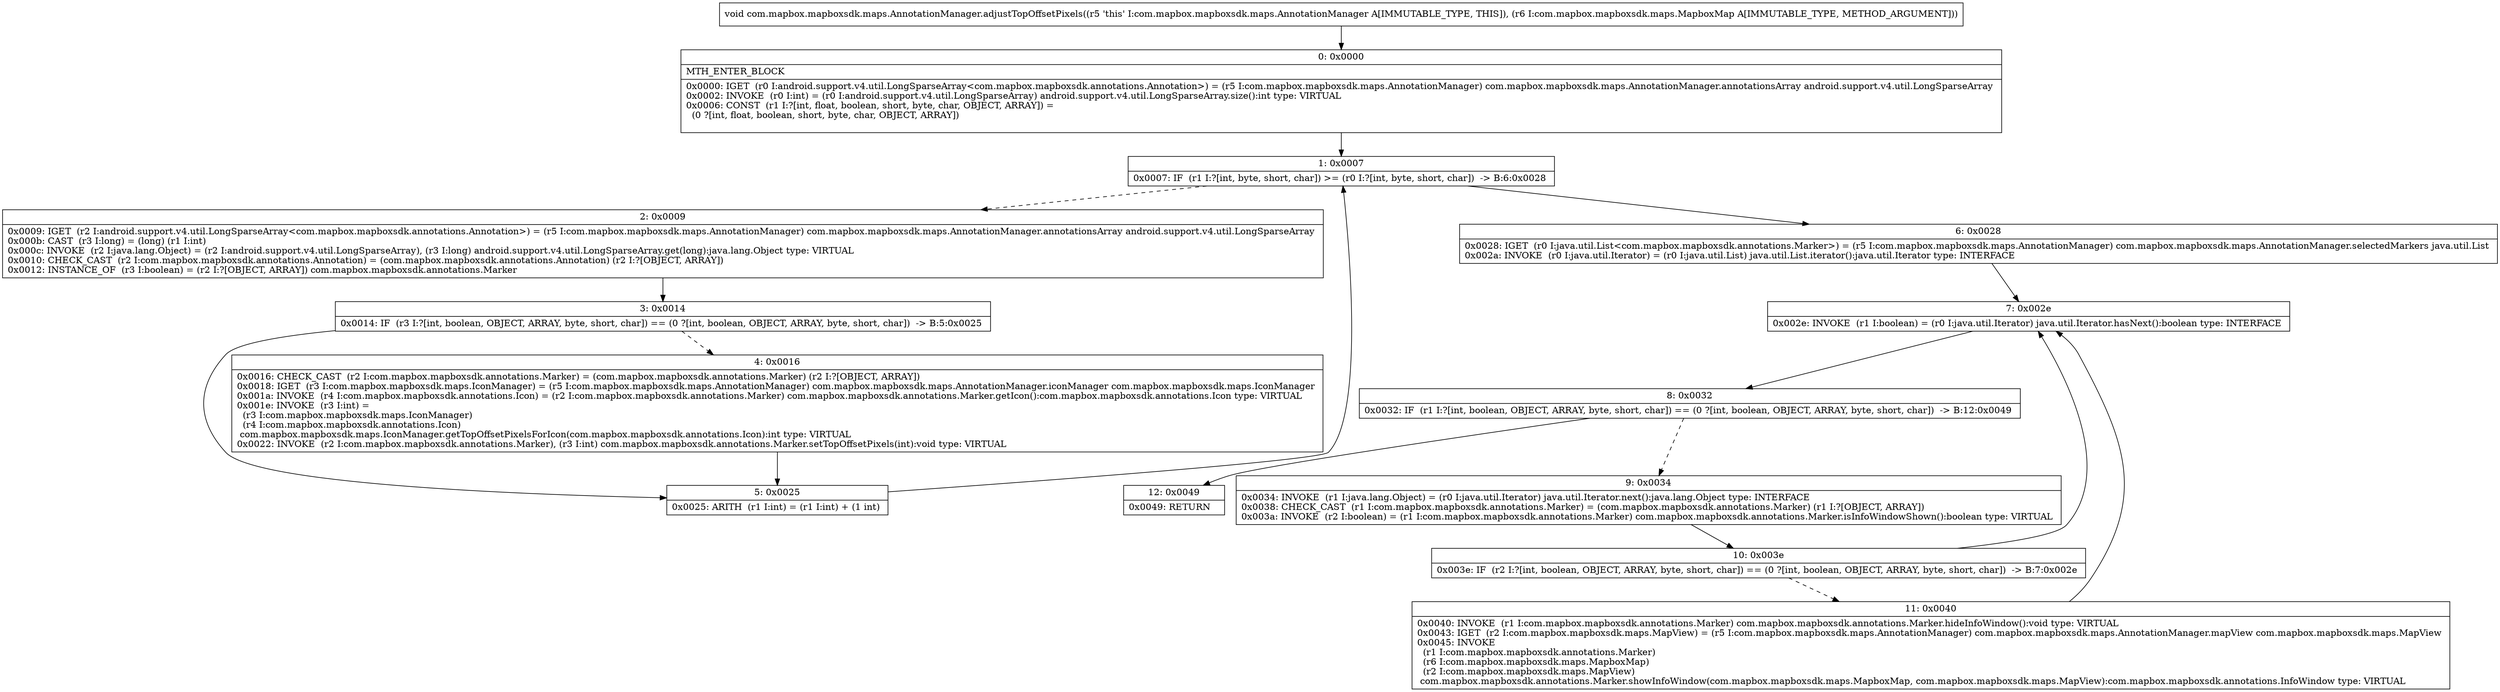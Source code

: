digraph "CFG forcom.mapbox.mapboxsdk.maps.AnnotationManager.adjustTopOffsetPixels(Lcom\/mapbox\/mapboxsdk\/maps\/MapboxMap;)V" {
Node_0 [shape=record,label="{0\:\ 0x0000|MTH_ENTER_BLOCK\l|0x0000: IGET  (r0 I:android.support.v4.util.LongSparseArray\<com.mapbox.mapboxsdk.annotations.Annotation\>) = (r5 I:com.mapbox.mapboxsdk.maps.AnnotationManager) com.mapbox.mapboxsdk.maps.AnnotationManager.annotationsArray android.support.v4.util.LongSparseArray \l0x0002: INVOKE  (r0 I:int) = (r0 I:android.support.v4.util.LongSparseArray) android.support.v4.util.LongSparseArray.size():int type: VIRTUAL \l0x0006: CONST  (r1 I:?[int, float, boolean, short, byte, char, OBJECT, ARRAY]) = \l  (0 ?[int, float, boolean, short, byte, char, OBJECT, ARRAY])\l \l}"];
Node_1 [shape=record,label="{1\:\ 0x0007|0x0007: IF  (r1 I:?[int, byte, short, char]) \>= (r0 I:?[int, byte, short, char])  \-\> B:6:0x0028 \l}"];
Node_2 [shape=record,label="{2\:\ 0x0009|0x0009: IGET  (r2 I:android.support.v4.util.LongSparseArray\<com.mapbox.mapboxsdk.annotations.Annotation\>) = (r5 I:com.mapbox.mapboxsdk.maps.AnnotationManager) com.mapbox.mapboxsdk.maps.AnnotationManager.annotationsArray android.support.v4.util.LongSparseArray \l0x000b: CAST  (r3 I:long) = (long) (r1 I:int) \l0x000c: INVOKE  (r2 I:java.lang.Object) = (r2 I:android.support.v4.util.LongSparseArray), (r3 I:long) android.support.v4.util.LongSparseArray.get(long):java.lang.Object type: VIRTUAL \l0x0010: CHECK_CAST  (r2 I:com.mapbox.mapboxsdk.annotations.Annotation) = (com.mapbox.mapboxsdk.annotations.Annotation) (r2 I:?[OBJECT, ARRAY]) \l0x0012: INSTANCE_OF  (r3 I:boolean) = (r2 I:?[OBJECT, ARRAY]) com.mapbox.mapboxsdk.annotations.Marker \l}"];
Node_3 [shape=record,label="{3\:\ 0x0014|0x0014: IF  (r3 I:?[int, boolean, OBJECT, ARRAY, byte, short, char]) == (0 ?[int, boolean, OBJECT, ARRAY, byte, short, char])  \-\> B:5:0x0025 \l}"];
Node_4 [shape=record,label="{4\:\ 0x0016|0x0016: CHECK_CAST  (r2 I:com.mapbox.mapboxsdk.annotations.Marker) = (com.mapbox.mapboxsdk.annotations.Marker) (r2 I:?[OBJECT, ARRAY]) \l0x0018: IGET  (r3 I:com.mapbox.mapboxsdk.maps.IconManager) = (r5 I:com.mapbox.mapboxsdk.maps.AnnotationManager) com.mapbox.mapboxsdk.maps.AnnotationManager.iconManager com.mapbox.mapboxsdk.maps.IconManager \l0x001a: INVOKE  (r4 I:com.mapbox.mapboxsdk.annotations.Icon) = (r2 I:com.mapbox.mapboxsdk.annotations.Marker) com.mapbox.mapboxsdk.annotations.Marker.getIcon():com.mapbox.mapboxsdk.annotations.Icon type: VIRTUAL \l0x001e: INVOKE  (r3 I:int) = \l  (r3 I:com.mapbox.mapboxsdk.maps.IconManager)\l  (r4 I:com.mapbox.mapboxsdk.annotations.Icon)\l com.mapbox.mapboxsdk.maps.IconManager.getTopOffsetPixelsForIcon(com.mapbox.mapboxsdk.annotations.Icon):int type: VIRTUAL \l0x0022: INVOKE  (r2 I:com.mapbox.mapboxsdk.annotations.Marker), (r3 I:int) com.mapbox.mapboxsdk.annotations.Marker.setTopOffsetPixels(int):void type: VIRTUAL \l}"];
Node_5 [shape=record,label="{5\:\ 0x0025|0x0025: ARITH  (r1 I:int) = (r1 I:int) + (1 int) \l}"];
Node_6 [shape=record,label="{6\:\ 0x0028|0x0028: IGET  (r0 I:java.util.List\<com.mapbox.mapboxsdk.annotations.Marker\>) = (r5 I:com.mapbox.mapboxsdk.maps.AnnotationManager) com.mapbox.mapboxsdk.maps.AnnotationManager.selectedMarkers java.util.List \l0x002a: INVOKE  (r0 I:java.util.Iterator) = (r0 I:java.util.List) java.util.List.iterator():java.util.Iterator type: INTERFACE \l}"];
Node_7 [shape=record,label="{7\:\ 0x002e|0x002e: INVOKE  (r1 I:boolean) = (r0 I:java.util.Iterator) java.util.Iterator.hasNext():boolean type: INTERFACE \l}"];
Node_8 [shape=record,label="{8\:\ 0x0032|0x0032: IF  (r1 I:?[int, boolean, OBJECT, ARRAY, byte, short, char]) == (0 ?[int, boolean, OBJECT, ARRAY, byte, short, char])  \-\> B:12:0x0049 \l}"];
Node_9 [shape=record,label="{9\:\ 0x0034|0x0034: INVOKE  (r1 I:java.lang.Object) = (r0 I:java.util.Iterator) java.util.Iterator.next():java.lang.Object type: INTERFACE \l0x0038: CHECK_CAST  (r1 I:com.mapbox.mapboxsdk.annotations.Marker) = (com.mapbox.mapboxsdk.annotations.Marker) (r1 I:?[OBJECT, ARRAY]) \l0x003a: INVOKE  (r2 I:boolean) = (r1 I:com.mapbox.mapboxsdk.annotations.Marker) com.mapbox.mapboxsdk.annotations.Marker.isInfoWindowShown():boolean type: VIRTUAL \l}"];
Node_10 [shape=record,label="{10\:\ 0x003e|0x003e: IF  (r2 I:?[int, boolean, OBJECT, ARRAY, byte, short, char]) == (0 ?[int, boolean, OBJECT, ARRAY, byte, short, char])  \-\> B:7:0x002e \l}"];
Node_11 [shape=record,label="{11\:\ 0x0040|0x0040: INVOKE  (r1 I:com.mapbox.mapboxsdk.annotations.Marker) com.mapbox.mapboxsdk.annotations.Marker.hideInfoWindow():void type: VIRTUAL \l0x0043: IGET  (r2 I:com.mapbox.mapboxsdk.maps.MapView) = (r5 I:com.mapbox.mapboxsdk.maps.AnnotationManager) com.mapbox.mapboxsdk.maps.AnnotationManager.mapView com.mapbox.mapboxsdk.maps.MapView \l0x0045: INVOKE  \l  (r1 I:com.mapbox.mapboxsdk.annotations.Marker)\l  (r6 I:com.mapbox.mapboxsdk.maps.MapboxMap)\l  (r2 I:com.mapbox.mapboxsdk.maps.MapView)\l com.mapbox.mapboxsdk.annotations.Marker.showInfoWindow(com.mapbox.mapboxsdk.maps.MapboxMap, com.mapbox.mapboxsdk.maps.MapView):com.mapbox.mapboxsdk.annotations.InfoWindow type: VIRTUAL \l}"];
Node_12 [shape=record,label="{12\:\ 0x0049|0x0049: RETURN   \l}"];
MethodNode[shape=record,label="{void com.mapbox.mapboxsdk.maps.AnnotationManager.adjustTopOffsetPixels((r5 'this' I:com.mapbox.mapboxsdk.maps.AnnotationManager A[IMMUTABLE_TYPE, THIS]), (r6 I:com.mapbox.mapboxsdk.maps.MapboxMap A[IMMUTABLE_TYPE, METHOD_ARGUMENT])) }"];
MethodNode -> Node_0;
Node_0 -> Node_1;
Node_1 -> Node_2[style=dashed];
Node_1 -> Node_6;
Node_2 -> Node_3;
Node_3 -> Node_4[style=dashed];
Node_3 -> Node_5;
Node_4 -> Node_5;
Node_5 -> Node_1;
Node_6 -> Node_7;
Node_7 -> Node_8;
Node_8 -> Node_9[style=dashed];
Node_8 -> Node_12;
Node_9 -> Node_10;
Node_10 -> Node_7;
Node_10 -> Node_11[style=dashed];
Node_11 -> Node_7;
}

